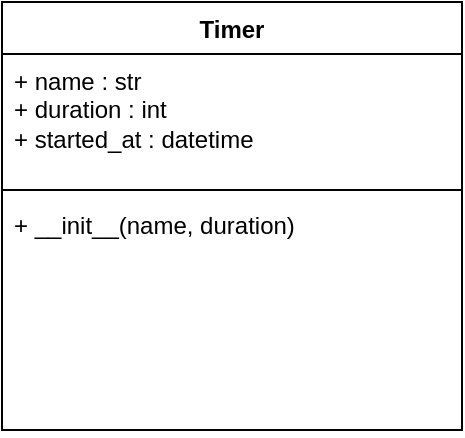 <mxfile version="27.1.3">
  <diagram name="‫עמוד-1‬" id="WQjE_FUNRqXlzY8mbj9P">
    <mxGraphModel dx="1042" dy="658" grid="1" gridSize="10" guides="1" tooltips="1" connect="1" arrows="1" fold="1" page="1" pageScale="1" pageWidth="827" pageHeight="1169" math="0" shadow="0">
      <root>
        <mxCell id="0" />
        <mxCell id="1" parent="0" />
        <mxCell id="XtSZQ3OSKFcUtM0pmuSg-1" value="Timer" style="swimlane;fontStyle=1;align=center;verticalAlign=top;childLayout=stackLayout;horizontal=1;startSize=26;horizontalStack=0;resizeParent=1;resizeParentMax=0;resizeLast=0;collapsible=1;marginBottom=0;whiteSpace=wrap;html=1;" vertex="1" parent="1">
          <mxGeometry x="310" y="140" width="230" height="214" as="geometry" />
        </mxCell>
        <mxCell id="XtSZQ3OSKFcUtM0pmuSg-2" value="+ name : str&lt;div&gt;+ duration : int&lt;/div&gt;&lt;div&gt;+ started_at : datetime&lt;/div&gt;" style="text;strokeColor=none;fillColor=none;align=left;verticalAlign=top;spacingLeft=4;spacingRight=4;overflow=hidden;rotatable=0;points=[[0,0.5],[1,0.5]];portConstraint=eastwest;whiteSpace=wrap;html=1;" vertex="1" parent="XtSZQ3OSKFcUtM0pmuSg-1">
          <mxGeometry y="26" width="230" height="64" as="geometry" />
        </mxCell>
        <mxCell id="XtSZQ3OSKFcUtM0pmuSg-3" value="" style="line;strokeWidth=1;fillColor=none;align=left;verticalAlign=middle;spacingTop=-1;spacingLeft=3;spacingRight=3;rotatable=0;labelPosition=right;points=[];portConstraint=eastwest;strokeColor=inherit;" vertex="1" parent="XtSZQ3OSKFcUtM0pmuSg-1">
          <mxGeometry y="90" width="230" height="8" as="geometry" />
        </mxCell>
        <mxCell id="XtSZQ3OSKFcUtM0pmuSg-4" value="+ __init__(name, duration)" style="text;strokeColor=none;fillColor=none;align=left;verticalAlign=top;spacingLeft=4;spacingRight=4;overflow=hidden;rotatable=0;points=[[0,0.5],[1,0.5]];portConstraint=eastwest;whiteSpace=wrap;html=1;" vertex="1" parent="XtSZQ3OSKFcUtM0pmuSg-1">
          <mxGeometry y="98" width="230" height="116" as="geometry" />
        </mxCell>
      </root>
    </mxGraphModel>
  </diagram>
</mxfile>
